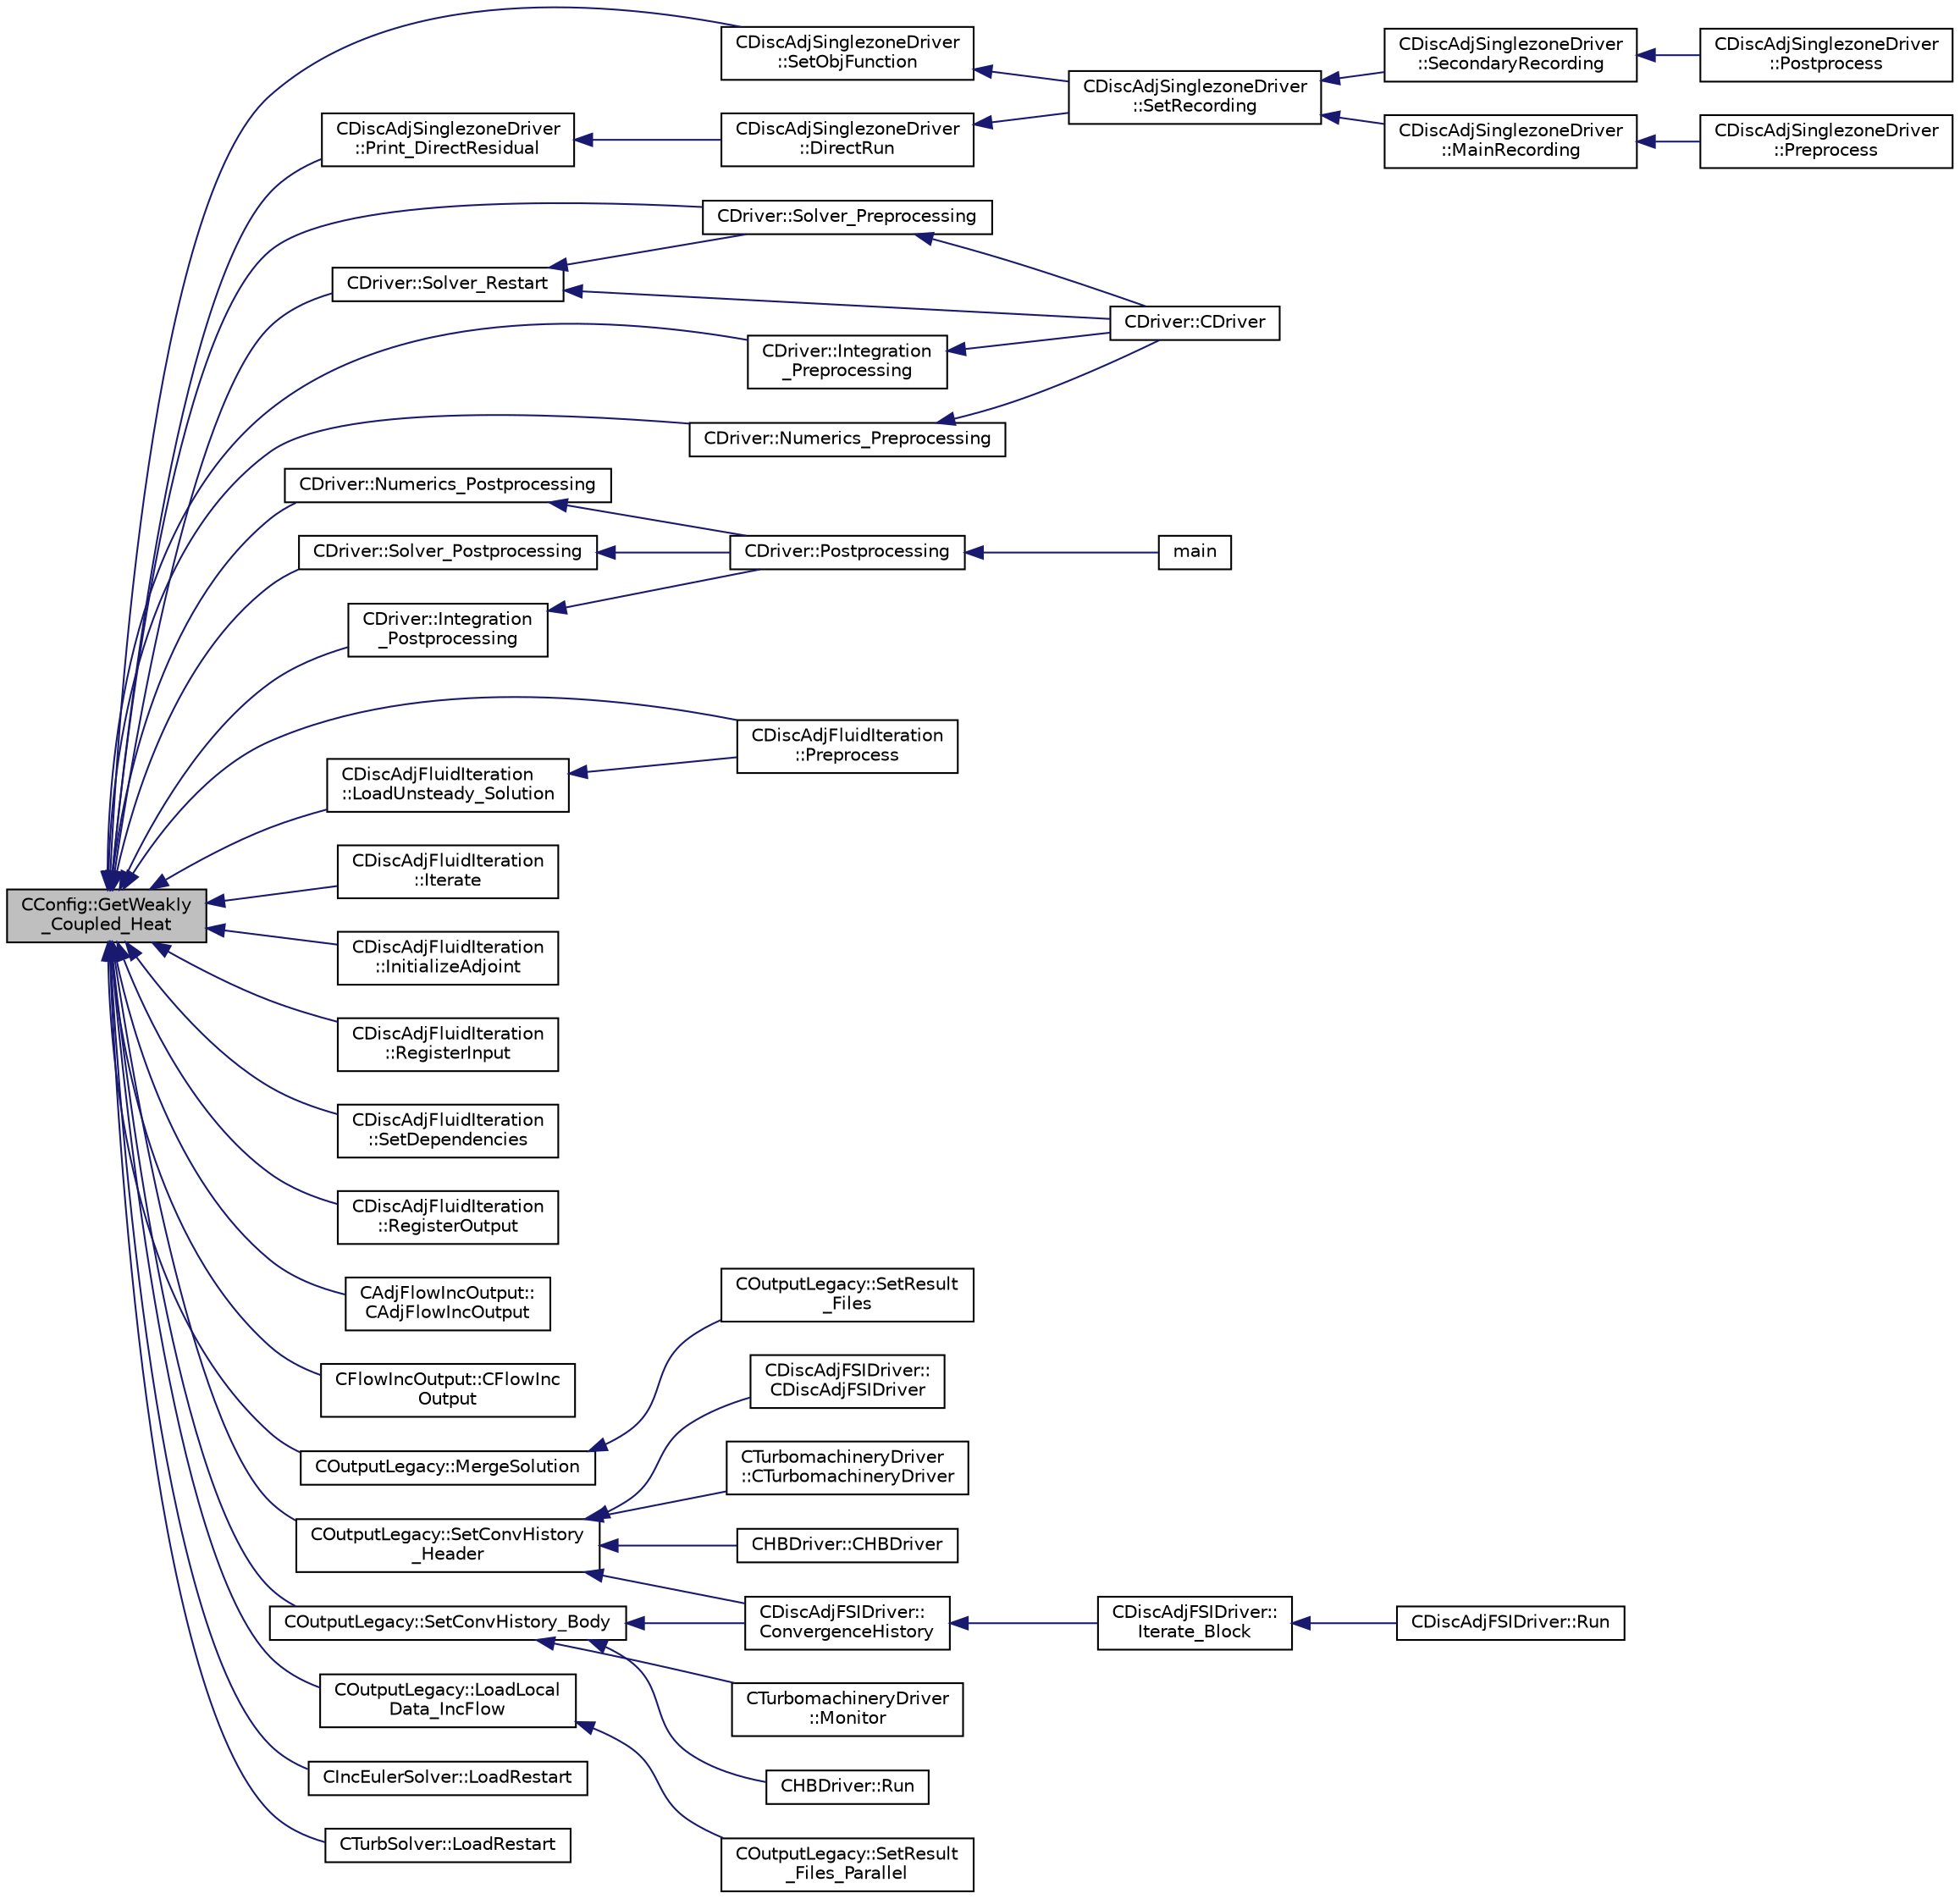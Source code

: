 digraph "CConfig::GetWeakly_Coupled_Heat"
{
  edge [fontname="Helvetica",fontsize="10",labelfontname="Helvetica",labelfontsize="10"];
  node [fontname="Helvetica",fontsize="10",shape=record];
  rankdir="LR";
  Node13677 [label="CConfig::GetWeakly\l_Coupled_Heat",height=0.2,width=0.4,color="black", fillcolor="grey75", style="filled", fontcolor="black"];
  Node13677 -> Node13678 [dir="back",color="midnightblue",fontsize="10",style="solid",fontname="Helvetica"];
  Node13678 [label="CDiscAdjSinglezoneDriver\l::SetObjFunction",height=0.2,width=0.4,color="black", fillcolor="white", style="filled",URL="$class_c_disc_adj_singlezone_driver.html#aea0513ac808106c6a92be610b3b17a6a",tooltip="Set the objective function. "];
  Node13678 -> Node13679 [dir="back",color="midnightblue",fontsize="10",style="solid",fontname="Helvetica"];
  Node13679 [label="CDiscAdjSinglezoneDriver\l::SetRecording",height=0.2,width=0.4,color="black", fillcolor="white", style="filled",URL="$class_c_disc_adj_singlezone_driver.html#a7e519f0f189a3a102b0630edaaa9d233",tooltip="Record one iteration of a flow iteration in within multiple zones. "];
  Node13679 -> Node13680 [dir="back",color="midnightblue",fontsize="10",style="solid",fontname="Helvetica"];
  Node13680 [label="CDiscAdjSinglezoneDriver\l::MainRecording",height=0.2,width=0.4,color="black", fillcolor="white", style="filled",URL="$class_c_disc_adj_singlezone_driver.html#af4087bc4859a336b67555336d8f28aaf",tooltip="Record the main computational path. "];
  Node13680 -> Node13681 [dir="back",color="midnightblue",fontsize="10",style="solid",fontname="Helvetica"];
  Node13681 [label="CDiscAdjSinglezoneDriver\l::Preprocess",height=0.2,width=0.4,color="black", fillcolor="white", style="filled",URL="$class_c_disc_adj_singlezone_driver.html#a2d0785572312526d0bd695a14dd405f2",tooltip="Preprocess the single-zone iteration. "];
  Node13679 -> Node13682 [dir="back",color="midnightblue",fontsize="10",style="solid",fontname="Helvetica"];
  Node13682 [label="CDiscAdjSinglezoneDriver\l::SecondaryRecording",height=0.2,width=0.4,color="black", fillcolor="white", style="filled",URL="$class_c_disc_adj_singlezone_driver.html#ad328a74dd89ed2e335b22c4bf2b53cb0",tooltip="Record the secondary computational path. "];
  Node13682 -> Node13683 [dir="back",color="midnightblue",fontsize="10",style="solid",fontname="Helvetica"];
  Node13683 [label="CDiscAdjSinglezoneDriver\l::Postprocess",height=0.2,width=0.4,color="black", fillcolor="white", style="filled",URL="$class_c_disc_adj_singlezone_driver.html#af0ac923c07d86674b252c28df9a115da",tooltip="Postprocess the adjoint iteration for ZONE_0. "];
  Node13677 -> Node13684 [dir="back",color="midnightblue",fontsize="10",style="solid",fontname="Helvetica"];
  Node13684 [label="CDiscAdjSinglezoneDriver\l::Print_DirectResidual",height=0.2,width=0.4,color="black", fillcolor="white", style="filled",URL="$class_c_disc_adj_singlezone_driver.html#a35029eecec59cd17b9a6d307d2f9ccb7",tooltip="Print out the direct residuals. "];
  Node13684 -> Node13685 [dir="back",color="midnightblue",fontsize="10",style="solid",fontname="Helvetica"];
  Node13685 [label="CDiscAdjSinglezoneDriver\l::DirectRun",height=0.2,width=0.4,color="black", fillcolor="white", style="filled",URL="$class_c_disc_adj_singlezone_driver.html#a59918e5ae5359c05f4d1f7d934ecbe6f",tooltip="Run one iteration of the solver. "];
  Node13685 -> Node13679 [dir="back",color="midnightblue",fontsize="10",style="solid",fontname="Helvetica"];
  Node13677 -> Node13686 [dir="back",color="midnightblue",fontsize="10",style="solid",fontname="Helvetica"];
  Node13686 [label="CDriver::Solver_Preprocessing",height=0.2,width=0.4,color="black", fillcolor="white", style="filled",URL="$class_c_driver.html#add15058928d0b7462a7b8257417d0914",tooltip="Definition and allocation of all solution classes. "];
  Node13686 -> Node13687 [dir="back",color="midnightblue",fontsize="10",style="solid",fontname="Helvetica"];
  Node13687 [label="CDriver::CDriver",height=0.2,width=0.4,color="black", fillcolor="white", style="filled",URL="$class_c_driver.html#a3fca4a013a6efa9bbb38fe78a86b5f3d",tooltip="Constructor of the class. "];
  Node13677 -> Node13688 [dir="back",color="midnightblue",fontsize="10",style="solid",fontname="Helvetica"];
  Node13688 [label="CDriver::Solver_Restart",height=0.2,width=0.4,color="black", fillcolor="white", style="filled",URL="$class_c_driver.html#aa80035d9abc789c07b30280d2435dcf6",tooltip="Restart of the solvers from the restart files. "];
  Node13688 -> Node13687 [dir="back",color="midnightblue",fontsize="10",style="solid",fontname="Helvetica"];
  Node13688 -> Node13686 [dir="back",color="midnightblue",fontsize="10",style="solid",fontname="Helvetica"];
  Node13677 -> Node13689 [dir="back",color="midnightblue",fontsize="10",style="solid",fontname="Helvetica"];
  Node13689 [label="CDriver::Solver_Postprocessing",height=0.2,width=0.4,color="black", fillcolor="white", style="filled",URL="$class_c_driver.html#a02bea0b418275a0b95e0a6257d245f67",tooltip="Definition and allocation of all solution classes. "];
  Node13689 -> Node13690 [dir="back",color="midnightblue",fontsize="10",style="solid",fontname="Helvetica"];
  Node13690 [label="CDriver::Postprocessing",height=0.2,width=0.4,color="black", fillcolor="white", style="filled",URL="$class_c_driver.html#a6ad9df8d8a8de75033ef296fed39c213",tooltip="Deallocation routine. "];
  Node13690 -> Node13691 [dir="back",color="midnightblue",fontsize="10",style="solid",fontname="Helvetica"];
  Node13691 [label="main",height=0.2,width=0.4,color="black", fillcolor="white", style="filled",URL="$_s_u2___c_f_d_8cpp.html#a0ddf1224851353fc92bfbff6f499fa97"];
  Node13677 -> Node13692 [dir="back",color="midnightblue",fontsize="10",style="solid",fontname="Helvetica"];
  Node13692 [label="CDriver::Integration\l_Preprocessing",height=0.2,width=0.4,color="black", fillcolor="white", style="filled",URL="$class_c_driver.html#a3801006f6c3c5269ec760fb1d29803b4",tooltip="Definition and allocation of all integration classes. "];
  Node13692 -> Node13687 [dir="back",color="midnightblue",fontsize="10",style="solid",fontname="Helvetica"];
  Node13677 -> Node13693 [dir="back",color="midnightblue",fontsize="10",style="solid",fontname="Helvetica"];
  Node13693 [label="CDriver::Integration\l_Postprocessing",height=0.2,width=0.4,color="black", fillcolor="white", style="filled",URL="$class_c_driver.html#ab8e2c8f2e1ae4f296863b5630eeac054",tooltip="Definition and allocation of all integration classes. "];
  Node13693 -> Node13690 [dir="back",color="midnightblue",fontsize="10",style="solid",fontname="Helvetica"];
  Node13677 -> Node13694 [dir="back",color="midnightblue",fontsize="10",style="solid",fontname="Helvetica"];
  Node13694 [label="CDriver::Numerics_Preprocessing",height=0.2,width=0.4,color="black", fillcolor="white", style="filled",URL="$class_c_driver.html#a5c0a3e0cf9f6c3931d307aef1aba7bf4",tooltip="Definition and allocation of all solver classes. "];
  Node13694 -> Node13687 [dir="back",color="midnightblue",fontsize="10",style="solid",fontname="Helvetica"];
  Node13677 -> Node13695 [dir="back",color="midnightblue",fontsize="10",style="solid",fontname="Helvetica"];
  Node13695 [label="CDriver::Numerics_Postprocessing",height=0.2,width=0.4,color="black", fillcolor="white", style="filled",URL="$class_c_driver.html#ad38828d99fb5a34bded15212178fc7bd",tooltip="Definition and allocation of all solver classes. "];
  Node13695 -> Node13690 [dir="back",color="midnightblue",fontsize="10",style="solid",fontname="Helvetica"];
  Node13677 -> Node13696 [dir="back",color="midnightblue",fontsize="10",style="solid",fontname="Helvetica"];
  Node13696 [label="CDiscAdjFluidIteration\l::Preprocess",height=0.2,width=0.4,color="black", fillcolor="white", style="filled",URL="$class_c_disc_adj_fluid_iteration.html#a06d0775024ea784dbac96e424b8653f5",tooltip="Preprocessing to prepare for an iteration of the physics. "];
  Node13677 -> Node13697 [dir="back",color="midnightblue",fontsize="10",style="solid",fontname="Helvetica"];
  Node13697 [label="CDiscAdjFluidIteration\l::LoadUnsteady_Solution",height=0.2,width=0.4,color="black", fillcolor="white", style="filled",URL="$class_c_disc_adj_fluid_iteration.html#a5ae45870d7f5905cd1025a92883d30f9",tooltip="load unsteady solution for unsteady problems "];
  Node13697 -> Node13696 [dir="back",color="midnightblue",fontsize="10",style="solid",fontname="Helvetica"];
  Node13677 -> Node13698 [dir="back",color="midnightblue",fontsize="10",style="solid",fontname="Helvetica"];
  Node13698 [label="CDiscAdjFluidIteration\l::Iterate",height=0.2,width=0.4,color="black", fillcolor="white", style="filled",URL="$class_c_disc_adj_fluid_iteration.html#a7ff4901a3318c1c9754612e8241c33b8",tooltip="Perform a single iteration of the adjoint fluid system. "];
  Node13677 -> Node13699 [dir="back",color="midnightblue",fontsize="10",style="solid",fontname="Helvetica"];
  Node13699 [label="CDiscAdjFluidIteration\l::InitializeAdjoint",height=0.2,width=0.4,color="black", fillcolor="white", style="filled",URL="$class_c_disc_adj_fluid_iteration.html#aba7f7cf2a26c03bf31981e1716fcc680",tooltip="Registers all input variables of the fluid iteration. "];
  Node13677 -> Node13700 [dir="back",color="midnightblue",fontsize="10",style="solid",fontname="Helvetica"];
  Node13700 [label="CDiscAdjFluidIteration\l::RegisterInput",height=0.2,width=0.4,color="black", fillcolor="white", style="filled",URL="$class_c_disc_adj_fluid_iteration.html#a836fbec1a157ea18b0cf6384a72f081f",tooltip="Registers all output variables of the fluid iteration. "];
  Node13677 -> Node13701 [dir="back",color="midnightblue",fontsize="10",style="solid",fontname="Helvetica"];
  Node13701 [label="CDiscAdjFluidIteration\l::SetDependencies",height=0.2,width=0.4,color="black", fillcolor="white", style="filled",URL="$class_c_disc_adj_fluid_iteration.html#aad302b77466b001d380ca8766ba8d85c",tooltip="Compute necessary variables that depend on the conservative variables or the mesh node positions (e..."];
  Node13677 -> Node13702 [dir="back",color="midnightblue",fontsize="10",style="solid",fontname="Helvetica"];
  Node13702 [label="CDiscAdjFluidIteration\l::RegisterOutput",height=0.2,width=0.4,color="black", fillcolor="white", style="filled",URL="$class_c_disc_adj_fluid_iteration.html#afaa0f302eb638a0a89baf5af38bb617f",tooltip="Initializes the adjoints of the output variables of the fluid iteration. "];
  Node13677 -> Node13703 [dir="back",color="midnightblue",fontsize="10",style="solid",fontname="Helvetica"];
  Node13703 [label="CAdjFlowIncOutput::\lCAdjFlowIncOutput",height=0.2,width=0.4,color="black", fillcolor="white", style="filled",URL="$class_c_adj_flow_inc_output.html#a115a0683a133a9f88344ee4255488385",tooltip="Constructor of the class. "];
  Node13677 -> Node13704 [dir="back",color="midnightblue",fontsize="10",style="solid",fontname="Helvetica"];
  Node13704 [label="CFlowIncOutput::CFlowInc\lOutput",height=0.2,width=0.4,color="black", fillcolor="white", style="filled",URL="$class_c_flow_inc_output.html#a6887162e4142b214c7be9bfe40a0d94b",tooltip="Constructor of the class. "];
  Node13677 -> Node13705 [dir="back",color="midnightblue",fontsize="10",style="solid",fontname="Helvetica"];
  Node13705 [label="COutputLegacy::MergeSolution",height=0.2,width=0.4,color="black", fillcolor="white", style="filled",URL="$class_c_output_legacy.html#af30cc9d6a1d32da2af7043901a5914cf",tooltip="Merge the solution into a data structure used for output file writing. "];
  Node13705 -> Node13706 [dir="back",color="midnightblue",fontsize="10",style="solid",fontname="Helvetica"];
  Node13706 [label="COutputLegacy::SetResult\l_Files",height=0.2,width=0.4,color="black", fillcolor="white", style="filled",URL="$class_c_output_legacy.html#aa817439538e8cf82f82acbfa0bf7e735",tooltip="Writes and organizes the all the output files, except the history one, for serial computations..."];
  Node13677 -> Node13707 [dir="back",color="midnightblue",fontsize="10",style="solid",fontname="Helvetica"];
  Node13707 [label="COutputLegacy::SetConvHistory\l_Header",height=0.2,width=0.4,color="black", fillcolor="white", style="filled",URL="$class_c_output_legacy.html#a18b50c074872fff05e5be4022c4a54de",tooltip="Write the header of the history file. "];
  Node13707 -> Node13708 [dir="back",color="midnightblue",fontsize="10",style="solid",fontname="Helvetica"];
  Node13708 [label="CTurbomachineryDriver\l::CTurbomachineryDriver",height=0.2,width=0.4,color="black", fillcolor="white", style="filled",URL="$class_c_turbomachinery_driver.html#a69e22449283c30291cabc99eaad62e63",tooltip="Constructor of the class. "];
  Node13707 -> Node13709 [dir="back",color="midnightblue",fontsize="10",style="solid",fontname="Helvetica"];
  Node13709 [label="CHBDriver::CHBDriver",height=0.2,width=0.4,color="black", fillcolor="white", style="filled",URL="$class_c_h_b_driver.html#a270d371133771fdd74e613712ef07797",tooltip="Constructor of the class. "];
  Node13707 -> Node13710 [dir="back",color="midnightblue",fontsize="10",style="solid",fontname="Helvetica"];
  Node13710 [label="CDiscAdjFSIDriver::\lCDiscAdjFSIDriver",height=0.2,width=0.4,color="black", fillcolor="white", style="filled",URL="$class_c_disc_adj_f_s_i_driver.html#a8344e360dcd6fdc913a79364d809f9b3",tooltip="Constructor of the class. "];
  Node13707 -> Node13711 [dir="back",color="midnightblue",fontsize="10",style="solid",fontname="Helvetica"];
  Node13711 [label="CDiscAdjFSIDriver::\lConvergenceHistory",height=0.2,width=0.4,color="black", fillcolor="white", style="filled",URL="$class_c_disc_adj_f_s_i_driver.html#a139dfa2442613879f2b15f28a09c2bd5",tooltip="Output the convergence history. "];
  Node13711 -> Node13712 [dir="back",color="midnightblue",fontsize="10",style="solid",fontname="Helvetica"];
  Node13712 [label="CDiscAdjFSIDriver::\lIterate_Block",height=0.2,width=0.4,color="black", fillcolor="white", style="filled",URL="$class_c_disc_adj_f_s_i_driver.html#a84949f139fa795b7d34d6ff77e82eb5c",tooltip="Iterate a certain block for adjoint FSI - may be the whole set of variables or independent and subite..."];
  Node13712 -> Node13713 [dir="back",color="midnightblue",fontsize="10",style="solid",fontname="Helvetica"];
  Node13713 [label="CDiscAdjFSIDriver::Run",height=0.2,width=0.4,color="black", fillcolor="white", style="filled",URL="$class_c_disc_adj_f_s_i_driver.html#a2e965d6e9c4dcfc296077cae225cab21",tooltip="Run a Discrete Adjoint iteration for the FSI problem. "];
  Node13677 -> Node13714 [dir="back",color="midnightblue",fontsize="10",style="solid",fontname="Helvetica"];
  Node13714 [label="COutputLegacy::SetConvHistory_Body",height=0.2,width=0.4,color="black", fillcolor="white", style="filled",URL="$class_c_output_legacy.html#a217cc0d778a3828499189a9debee47c6",tooltip="Write the history file and the convergence on the screen for serial computations. ..."];
  Node13714 -> Node13715 [dir="back",color="midnightblue",fontsize="10",style="solid",fontname="Helvetica"];
  Node13715 [label="CTurbomachineryDriver\l::Monitor",height=0.2,width=0.4,color="black", fillcolor="white", style="filled",URL="$class_c_turbomachinery_driver.html#a41d7b50bbacef68eb5436293ebb2da4f",tooltip="Monitor the computation. "];
  Node13714 -> Node13716 [dir="back",color="midnightblue",fontsize="10",style="solid",fontname="Helvetica"];
  Node13716 [label="CHBDriver::Run",height=0.2,width=0.4,color="black", fillcolor="white", style="filled",URL="$class_c_h_b_driver.html#a98c0448a8e0404845ee54e25b62eaea9",tooltip="Run a single iteration of a Harmonic Balance problem. "];
  Node13714 -> Node13711 [dir="back",color="midnightblue",fontsize="10",style="solid",fontname="Helvetica"];
  Node13677 -> Node13717 [dir="back",color="midnightblue",fontsize="10",style="solid",fontname="Helvetica"];
  Node13717 [label="COutputLegacy::LoadLocal\lData_IncFlow",height=0.2,width=0.4,color="black", fillcolor="white", style="filled",URL="$class_c_output_legacy.html#a2d955089c8894a2eb795970f06e7900d",tooltip="Load the desired solution data into a structure used for parallel reordering and output file writing ..."];
  Node13717 -> Node13718 [dir="back",color="midnightblue",fontsize="10",style="solid",fontname="Helvetica"];
  Node13718 [label="COutputLegacy::SetResult\l_Files_Parallel",height=0.2,width=0.4,color="black", fillcolor="white", style="filled",URL="$class_c_output_legacy.html#a9e7832982d8237df4df455b027fd203b",tooltip="Writes and organizes the all the output files, except the history one, for parallel computations..."];
  Node13677 -> Node13719 [dir="back",color="midnightblue",fontsize="10",style="solid",fontname="Helvetica"];
  Node13719 [label="CIncEulerSolver::LoadRestart",height=0.2,width=0.4,color="black", fillcolor="white", style="filled",URL="$class_c_inc_euler_solver.html#aa4c572590c60bbc0f3db269eb55ea12f",tooltip="Load a solution from a restart file. "];
  Node13677 -> Node13720 [dir="back",color="midnightblue",fontsize="10",style="solid",fontname="Helvetica"];
  Node13720 [label="CTurbSolver::LoadRestart",height=0.2,width=0.4,color="black", fillcolor="white", style="filled",URL="$class_c_turb_solver.html#a943c5037261d947714a8767bc77b7103",tooltip="Load a solution from a restart file. "];
}
